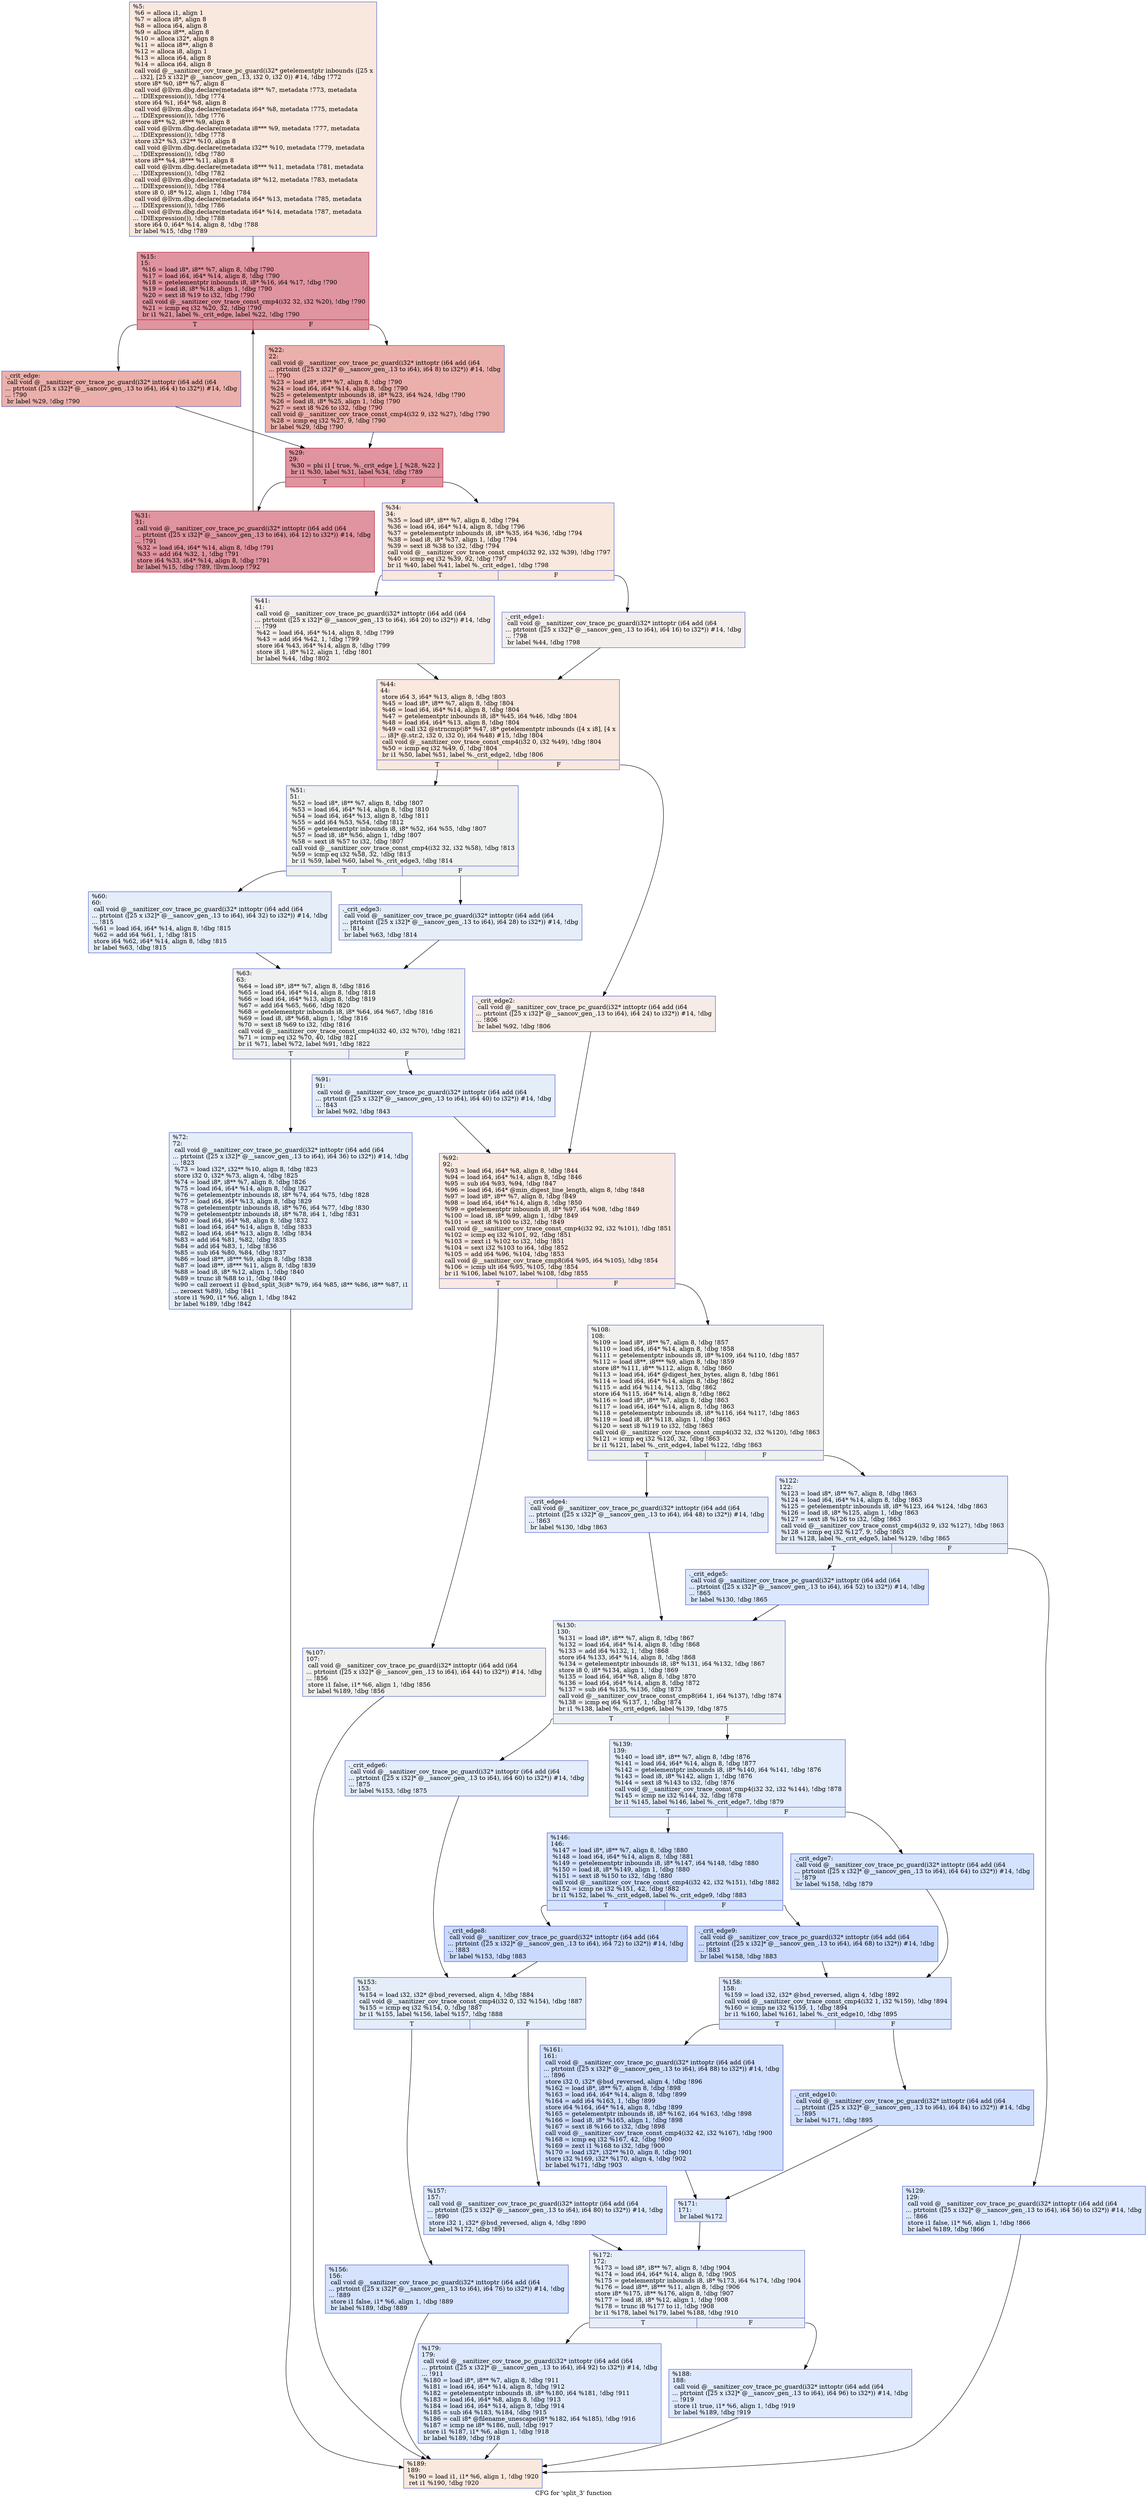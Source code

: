 digraph "CFG for 'split_3' function" {
	label="CFG for 'split_3' function";

	Node0x555555780b20 [shape=record,color="#3d50c3ff", style=filled, fillcolor="#f2cab570",label="{%5:\l  %6 = alloca i1, align 1\l  %7 = alloca i8*, align 8\l  %8 = alloca i64, align 8\l  %9 = alloca i8**, align 8\l  %10 = alloca i32*, align 8\l  %11 = alloca i8**, align 8\l  %12 = alloca i8, align 1\l  %13 = alloca i64, align 8\l  %14 = alloca i64, align 8\l  call void @__sanitizer_cov_trace_pc_guard(i32* getelementptr inbounds ([25 x\l... i32], [25 x i32]* @__sancov_gen_.13, i32 0, i32 0)) #14, !dbg !772\l  store i8* %0, i8** %7, align 8\l  call void @llvm.dbg.declare(metadata i8** %7, metadata !773, metadata\l... !DIExpression()), !dbg !774\l  store i64 %1, i64* %8, align 8\l  call void @llvm.dbg.declare(metadata i64* %8, metadata !775, metadata\l... !DIExpression()), !dbg !776\l  store i8** %2, i8*** %9, align 8\l  call void @llvm.dbg.declare(metadata i8*** %9, metadata !777, metadata\l... !DIExpression()), !dbg !778\l  store i32* %3, i32** %10, align 8\l  call void @llvm.dbg.declare(metadata i32** %10, metadata !779, metadata\l... !DIExpression()), !dbg !780\l  store i8** %4, i8*** %11, align 8\l  call void @llvm.dbg.declare(metadata i8*** %11, metadata !781, metadata\l... !DIExpression()), !dbg !782\l  call void @llvm.dbg.declare(metadata i8* %12, metadata !783, metadata\l... !DIExpression()), !dbg !784\l  store i8 0, i8* %12, align 1, !dbg !784\l  call void @llvm.dbg.declare(metadata i64* %13, metadata !785, metadata\l... !DIExpression()), !dbg !786\l  call void @llvm.dbg.declare(metadata i64* %14, metadata !787, metadata\l... !DIExpression()), !dbg !788\l  store i64 0, i64* %14, align 8, !dbg !788\l  br label %15, !dbg !789\l}"];
	Node0x555555780b20 -> Node0x555555780ee0;
	Node0x555555780ee0 [shape=record,color="#b70d28ff", style=filled, fillcolor="#b70d2870",label="{%15:\l15:                                               \l  %16 = load i8*, i8** %7, align 8, !dbg !790\l  %17 = load i64, i64* %14, align 8, !dbg !790\l  %18 = getelementptr inbounds i8, i8* %16, i64 %17, !dbg !790\l  %19 = load i8, i8* %18, align 1, !dbg !790\l  %20 = sext i8 %19 to i32, !dbg !790\l  call void @__sanitizer_cov_trace_const_cmp4(i32 32, i32 %20), !dbg !790\l  %21 = icmp eq i32 %20, 32, !dbg !790\l  br i1 %21, label %._crit_edge, label %22, !dbg !790\l|{<s0>T|<s1>F}}"];
	Node0x555555780ee0:s0 -> Node0x555555780f30;
	Node0x555555780ee0:s1 -> Node0x555555780f80;
	Node0x555555780f30 [shape=record,color="#3d50c3ff", style=filled, fillcolor="#d24b4070",label="{._crit_edge:                                      \l  call void @__sanitizer_cov_trace_pc_guard(i32* inttoptr (i64 add (i64\l... ptrtoint ([25 x i32]* @__sancov_gen_.13 to i64), i64 4) to i32*)) #14, !dbg\l... !790\l  br label %29, !dbg !790\l}"];
	Node0x555555780f30 -> Node0x555555780fd0;
	Node0x555555780f80 [shape=record,color="#3d50c3ff", style=filled, fillcolor="#d24b4070",label="{%22:\l22:                                               \l  call void @__sanitizer_cov_trace_pc_guard(i32* inttoptr (i64 add (i64\l... ptrtoint ([25 x i32]* @__sancov_gen_.13 to i64), i64 8) to i32*)) #14, !dbg\l... !790\l  %23 = load i8*, i8** %7, align 8, !dbg !790\l  %24 = load i64, i64* %14, align 8, !dbg !790\l  %25 = getelementptr inbounds i8, i8* %23, i64 %24, !dbg !790\l  %26 = load i8, i8* %25, align 1, !dbg !790\l  %27 = sext i8 %26 to i32, !dbg !790\l  call void @__sanitizer_cov_trace_const_cmp4(i32 9, i32 %27), !dbg !790\l  %28 = icmp eq i32 %27, 9, !dbg !790\l  br label %29, !dbg !790\l}"];
	Node0x555555780f80 -> Node0x555555780fd0;
	Node0x555555780fd0 [shape=record,color="#b70d28ff", style=filled, fillcolor="#b70d2870",label="{%29:\l29:                                               \l  %30 = phi i1 [ true, %._crit_edge ], [ %28, %22 ]\l  br i1 %30, label %31, label %34, !dbg !789\l|{<s0>T|<s1>F}}"];
	Node0x555555780fd0:s0 -> Node0x555555781020;
	Node0x555555780fd0:s1 -> Node0x555555781070;
	Node0x555555781020 [shape=record,color="#b70d28ff", style=filled, fillcolor="#b70d2870",label="{%31:\l31:                                               \l  call void @__sanitizer_cov_trace_pc_guard(i32* inttoptr (i64 add (i64\l... ptrtoint ([25 x i32]* @__sancov_gen_.13 to i64), i64 12) to i32*)) #14, !dbg\l... !791\l  %32 = load i64, i64* %14, align 8, !dbg !791\l  %33 = add i64 %32, 1, !dbg !791\l  store i64 %33, i64* %14, align 8, !dbg !791\l  br label %15, !dbg !789, !llvm.loop !792\l}"];
	Node0x555555781020 -> Node0x555555780ee0;
	Node0x555555781070 [shape=record,color="#3d50c3ff", style=filled, fillcolor="#f2cab570",label="{%34:\l34:                                               \l  %35 = load i8*, i8** %7, align 8, !dbg !794\l  %36 = load i64, i64* %14, align 8, !dbg !796\l  %37 = getelementptr inbounds i8, i8* %35, i64 %36, !dbg !794\l  %38 = load i8, i8* %37, align 1, !dbg !794\l  %39 = sext i8 %38 to i32, !dbg !794\l  call void @__sanitizer_cov_trace_const_cmp4(i32 92, i32 %39), !dbg !797\l  %40 = icmp eq i32 %39, 92, !dbg !797\l  br i1 %40, label %41, label %._crit_edge1, !dbg !798\l|{<s0>T|<s1>F}}"];
	Node0x555555781070:s0 -> Node0x555555781110;
	Node0x555555781070:s1 -> Node0x5555557810c0;
	Node0x5555557810c0 [shape=record,color="#3d50c3ff", style=filled, fillcolor="#e3d9d370",label="{._crit_edge1:                                     \l  call void @__sanitizer_cov_trace_pc_guard(i32* inttoptr (i64 add (i64\l... ptrtoint ([25 x i32]* @__sancov_gen_.13 to i64), i64 16) to i32*)) #14, !dbg\l... !798\l  br label %44, !dbg !798\l}"];
	Node0x5555557810c0 -> Node0x555555781160;
	Node0x555555781110 [shape=record,color="#3d50c3ff", style=filled, fillcolor="#e3d9d370",label="{%41:\l41:                                               \l  call void @__sanitizer_cov_trace_pc_guard(i32* inttoptr (i64 add (i64\l... ptrtoint ([25 x i32]* @__sancov_gen_.13 to i64), i64 20) to i32*)) #14, !dbg\l... !799\l  %42 = load i64, i64* %14, align 8, !dbg !799\l  %43 = add i64 %42, 1, !dbg !799\l  store i64 %43, i64* %14, align 8, !dbg !799\l  store i8 1, i8* %12, align 1, !dbg !801\l  br label %44, !dbg !802\l}"];
	Node0x555555781110 -> Node0x555555781160;
	Node0x555555781160 [shape=record,color="#3d50c3ff", style=filled, fillcolor="#f2cab570",label="{%44:\l44:                                               \l  store i64 3, i64* %13, align 8, !dbg !803\l  %45 = load i8*, i8** %7, align 8, !dbg !804\l  %46 = load i64, i64* %14, align 8, !dbg !804\l  %47 = getelementptr inbounds i8, i8* %45, i64 %46, !dbg !804\l  %48 = load i64, i64* %13, align 8, !dbg !804\l  %49 = call i32 @strncmp(i8* %47, i8* getelementptr inbounds ([4 x i8], [4 x\l... i8]* @.str.2, i32 0, i32 0), i64 %48) #15, !dbg !804\l  call void @__sanitizer_cov_trace_const_cmp4(i32 0, i32 %49), !dbg !804\l  %50 = icmp eq i32 %49, 0, !dbg !804\l  br i1 %50, label %51, label %._crit_edge2, !dbg !806\l|{<s0>T|<s1>F}}"];
	Node0x555555781160:s0 -> Node0x555555781200;
	Node0x555555781160:s1 -> Node0x5555557811b0;
	Node0x5555557811b0 [shape=record,color="#3d50c3ff", style=filled, fillcolor="#ead5c970",label="{._crit_edge2:                                     \l  call void @__sanitizer_cov_trace_pc_guard(i32* inttoptr (i64 add (i64\l... ptrtoint ([25 x i32]* @__sancov_gen_.13 to i64), i64 24) to i32*)) #14, !dbg\l... !806\l  br label %92, !dbg !806\l}"];
	Node0x5555557811b0 -> Node0x5555557813e0;
	Node0x555555781200 [shape=record,color="#3d50c3ff", style=filled, fillcolor="#dbdcde70",label="{%51:\l51:                                               \l  %52 = load i8*, i8** %7, align 8, !dbg !807\l  %53 = load i64, i64* %14, align 8, !dbg !810\l  %54 = load i64, i64* %13, align 8, !dbg !811\l  %55 = add i64 %53, %54, !dbg !812\l  %56 = getelementptr inbounds i8, i8* %52, i64 %55, !dbg !807\l  %57 = load i8, i8* %56, align 1, !dbg !807\l  %58 = sext i8 %57 to i32, !dbg !807\l  call void @__sanitizer_cov_trace_const_cmp4(i32 32, i32 %58), !dbg !813\l  %59 = icmp eq i32 %58, 32, !dbg !813\l  br i1 %59, label %60, label %._crit_edge3, !dbg !814\l|{<s0>T|<s1>F}}"];
	Node0x555555781200:s0 -> Node0x5555557812a0;
	Node0x555555781200:s1 -> Node0x555555781250;
	Node0x555555781250 [shape=record,color="#3d50c3ff", style=filled, fillcolor="#c5d6f270",label="{._crit_edge3:                                     \l  call void @__sanitizer_cov_trace_pc_guard(i32* inttoptr (i64 add (i64\l... ptrtoint ([25 x i32]* @__sancov_gen_.13 to i64), i64 28) to i32*)) #14, !dbg\l... !814\l  br label %63, !dbg !814\l}"];
	Node0x555555781250 -> Node0x5555557812f0;
	Node0x5555557812a0 [shape=record,color="#3d50c3ff", style=filled, fillcolor="#c5d6f270",label="{%60:\l60:                                               \l  call void @__sanitizer_cov_trace_pc_guard(i32* inttoptr (i64 add (i64\l... ptrtoint ([25 x i32]* @__sancov_gen_.13 to i64), i64 32) to i32*)) #14, !dbg\l... !815\l  %61 = load i64, i64* %14, align 8, !dbg !815\l  %62 = add i64 %61, 1, !dbg !815\l  store i64 %62, i64* %14, align 8, !dbg !815\l  br label %63, !dbg !815\l}"];
	Node0x5555557812a0 -> Node0x5555557812f0;
	Node0x5555557812f0 [shape=record,color="#3d50c3ff", style=filled, fillcolor="#dbdcde70",label="{%63:\l63:                                               \l  %64 = load i8*, i8** %7, align 8, !dbg !816\l  %65 = load i64, i64* %14, align 8, !dbg !818\l  %66 = load i64, i64* %13, align 8, !dbg !819\l  %67 = add i64 %65, %66, !dbg !820\l  %68 = getelementptr inbounds i8, i8* %64, i64 %67, !dbg !816\l  %69 = load i8, i8* %68, align 1, !dbg !816\l  %70 = sext i8 %69 to i32, !dbg !816\l  call void @__sanitizer_cov_trace_const_cmp4(i32 40, i32 %70), !dbg !821\l  %71 = icmp eq i32 %70, 40, !dbg !821\l  br i1 %71, label %72, label %91, !dbg !822\l|{<s0>T|<s1>F}}"];
	Node0x5555557812f0:s0 -> Node0x555555781340;
	Node0x5555557812f0:s1 -> Node0x555555781390;
	Node0x555555781340 [shape=record,color="#3d50c3ff", style=filled, fillcolor="#c5d6f270",label="{%72:\l72:                                               \l  call void @__sanitizer_cov_trace_pc_guard(i32* inttoptr (i64 add (i64\l... ptrtoint ([25 x i32]* @__sancov_gen_.13 to i64), i64 36) to i32*)) #14, !dbg\l... !823\l  %73 = load i32*, i32** %10, align 8, !dbg !823\l  store i32 0, i32* %73, align 4, !dbg !825\l  %74 = load i8*, i8** %7, align 8, !dbg !826\l  %75 = load i64, i64* %14, align 8, !dbg !827\l  %76 = getelementptr inbounds i8, i8* %74, i64 %75, !dbg !828\l  %77 = load i64, i64* %13, align 8, !dbg !829\l  %78 = getelementptr inbounds i8, i8* %76, i64 %77, !dbg !830\l  %79 = getelementptr inbounds i8, i8* %78, i64 1, !dbg !831\l  %80 = load i64, i64* %8, align 8, !dbg !832\l  %81 = load i64, i64* %14, align 8, !dbg !833\l  %82 = load i64, i64* %13, align 8, !dbg !834\l  %83 = add i64 %81, %82, !dbg !835\l  %84 = add i64 %83, 1, !dbg !836\l  %85 = sub i64 %80, %84, !dbg !837\l  %86 = load i8**, i8*** %9, align 8, !dbg !838\l  %87 = load i8**, i8*** %11, align 8, !dbg !839\l  %88 = load i8, i8* %12, align 1, !dbg !840\l  %89 = trunc i8 %88 to i1, !dbg !840\l  %90 = call zeroext i1 @bsd_split_3(i8* %79, i64 %85, i8** %86, i8** %87, i1\l... zeroext %89), !dbg !841\l  store i1 %90, i1* %6, align 1, !dbg !842\l  br label %189, !dbg !842\l}"];
	Node0x555555781340 -> Node0x555555781b60;
	Node0x555555781390 [shape=record,color="#3d50c3ff", style=filled, fillcolor="#c5d6f270",label="{%91:\l91:                                               \l  call void @__sanitizer_cov_trace_pc_guard(i32* inttoptr (i64 add (i64\l... ptrtoint ([25 x i32]* @__sancov_gen_.13 to i64), i64 40) to i32*)) #14, !dbg\l... !843\l  br label %92, !dbg !843\l}"];
	Node0x555555781390 -> Node0x5555557813e0;
	Node0x5555557813e0 [shape=record,color="#3d50c3ff", style=filled, fillcolor="#efcebd70",label="{%92:\l92:                                               \l  %93 = load i64, i64* %8, align 8, !dbg !844\l  %94 = load i64, i64* %14, align 8, !dbg !846\l  %95 = sub i64 %93, %94, !dbg !847\l  %96 = load i64, i64* @min_digest_line_length, align 8, !dbg !848\l  %97 = load i8*, i8** %7, align 8, !dbg !849\l  %98 = load i64, i64* %14, align 8, !dbg !850\l  %99 = getelementptr inbounds i8, i8* %97, i64 %98, !dbg !849\l  %100 = load i8, i8* %99, align 1, !dbg !849\l  %101 = sext i8 %100 to i32, !dbg !849\l  call void @__sanitizer_cov_trace_const_cmp4(i32 92, i32 %101), !dbg !851\l  %102 = icmp eq i32 %101, 92, !dbg !851\l  %103 = zext i1 %102 to i32, !dbg !851\l  %104 = sext i32 %103 to i64, !dbg !852\l  %105 = add i64 %96, %104, !dbg !853\l  call void @__sanitizer_cov_trace_cmp8(i64 %95, i64 %105), !dbg !854\l  %106 = icmp ult i64 %95, %105, !dbg !854\l  br i1 %106, label %107, label %108, !dbg !855\l|{<s0>T|<s1>F}}"];
	Node0x5555557813e0:s0 -> Node0x555555781430;
	Node0x5555557813e0:s1 -> Node0x555555781480;
	Node0x555555781430 [shape=record,color="#3d50c3ff", style=filled, fillcolor="#dedcdb70",label="{%107:\l107:                                              \l  call void @__sanitizer_cov_trace_pc_guard(i32* inttoptr (i64 add (i64\l... ptrtoint ([25 x i32]* @__sancov_gen_.13 to i64), i64 44) to i32*)) #14, !dbg\l... !856\l  store i1 false, i1* %6, align 1, !dbg !856\l  br label %189, !dbg !856\l}"];
	Node0x555555781430 -> Node0x555555781b60;
	Node0x555555781480 [shape=record,color="#3d50c3ff", style=filled, fillcolor="#dedcdb70",label="{%108:\l108:                                              \l  %109 = load i8*, i8** %7, align 8, !dbg !857\l  %110 = load i64, i64* %14, align 8, !dbg !858\l  %111 = getelementptr inbounds i8, i8* %109, i64 %110, !dbg !857\l  %112 = load i8**, i8*** %9, align 8, !dbg !859\l  store i8* %111, i8** %112, align 8, !dbg !860\l  %113 = load i64, i64* @digest_hex_bytes, align 8, !dbg !861\l  %114 = load i64, i64* %14, align 8, !dbg !862\l  %115 = add i64 %114, %113, !dbg !862\l  store i64 %115, i64* %14, align 8, !dbg !862\l  %116 = load i8*, i8** %7, align 8, !dbg !863\l  %117 = load i64, i64* %14, align 8, !dbg !863\l  %118 = getelementptr inbounds i8, i8* %116, i64 %117, !dbg !863\l  %119 = load i8, i8* %118, align 1, !dbg !863\l  %120 = sext i8 %119 to i32, !dbg !863\l  call void @__sanitizer_cov_trace_const_cmp4(i32 32, i32 %120), !dbg !863\l  %121 = icmp eq i32 %120, 32, !dbg !863\l  br i1 %121, label %._crit_edge4, label %122, !dbg !863\l|{<s0>T|<s1>F}}"];
	Node0x555555781480:s0 -> Node0x5555557814d0;
	Node0x555555781480:s1 -> Node0x555555781520;
	Node0x5555557814d0 [shape=record,color="#3d50c3ff", style=filled, fillcolor="#c7d7f070",label="{._crit_edge4:                                     \l  call void @__sanitizer_cov_trace_pc_guard(i32* inttoptr (i64 add (i64\l... ptrtoint ([25 x i32]* @__sancov_gen_.13 to i64), i64 48) to i32*)) #14, !dbg\l... !863\l  br label %130, !dbg !863\l}"];
	Node0x5555557814d0 -> Node0x555555781610;
	Node0x555555781520 [shape=record,color="#3d50c3ff", style=filled, fillcolor="#c7d7f070",label="{%122:\l122:                                              \l  %123 = load i8*, i8** %7, align 8, !dbg !863\l  %124 = load i64, i64* %14, align 8, !dbg !863\l  %125 = getelementptr inbounds i8, i8* %123, i64 %124, !dbg !863\l  %126 = load i8, i8* %125, align 1, !dbg !863\l  %127 = sext i8 %126 to i32, !dbg !863\l  call void @__sanitizer_cov_trace_const_cmp4(i32 9, i32 %127), !dbg !863\l  %128 = icmp eq i32 %127, 9, !dbg !863\l  br i1 %128, label %._crit_edge5, label %129, !dbg !865\l|{<s0>T|<s1>F}}"];
	Node0x555555781520:s0 -> Node0x555555781570;
	Node0x555555781520:s1 -> Node0x5555557815c0;
	Node0x555555781570 [shape=record,color="#3d50c3ff", style=filled, fillcolor="#aec9fc70",label="{._crit_edge5:                                     \l  call void @__sanitizer_cov_trace_pc_guard(i32* inttoptr (i64 add (i64\l... ptrtoint ([25 x i32]* @__sancov_gen_.13 to i64), i64 52) to i32*)) #14, !dbg\l... !865\l  br label %130, !dbg !865\l}"];
	Node0x555555781570 -> Node0x555555781610;
	Node0x5555557815c0 [shape=record,color="#3d50c3ff", style=filled, fillcolor="#aec9fc70",label="{%129:\l129:                                              \l  call void @__sanitizer_cov_trace_pc_guard(i32* inttoptr (i64 add (i64\l... ptrtoint ([25 x i32]* @__sancov_gen_.13 to i64), i64 56) to i32*)) #14, !dbg\l... !866\l  store i1 false, i1* %6, align 1, !dbg !866\l  br label %189, !dbg !866\l}"];
	Node0x5555557815c0 -> Node0x555555781b60;
	Node0x555555781610 [shape=record,color="#3d50c3ff", style=filled, fillcolor="#d6dce470",label="{%130:\l130:                                              \l  %131 = load i8*, i8** %7, align 8, !dbg !867\l  %132 = load i64, i64* %14, align 8, !dbg !868\l  %133 = add i64 %132, 1, !dbg !868\l  store i64 %133, i64* %14, align 8, !dbg !868\l  %134 = getelementptr inbounds i8, i8* %131, i64 %132, !dbg !867\l  store i8 0, i8* %134, align 1, !dbg !869\l  %135 = load i64, i64* %8, align 8, !dbg !870\l  %136 = load i64, i64* %14, align 8, !dbg !872\l  %137 = sub i64 %135, %136, !dbg !873\l  call void @__sanitizer_cov_trace_const_cmp8(i64 1, i64 %137), !dbg !874\l  %138 = icmp eq i64 %137, 1, !dbg !874\l  br i1 %138, label %._crit_edge6, label %139, !dbg !875\l|{<s0>T|<s1>F}}"];
	Node0x555555781610:s0 -> Node0x555555781660;
	Node0x555555781610:s1 -> Node0x5555557816b0;
	Node0x555555781660 [shape=record,color="#3d50c3ff", style=filled, fillcolor="#bfd3f670",label="{._crit_edge6:                                     \l  call void @__sanitizer_cov_trace_pc_guard(i32* inttoptr (i64 add (i64\l... ptrtoint ([25 x i32]* @__sancov_gen_.13 to i64), i64 60) to i32*)) #14, !dbg\l... !875\l  br label %153, !dbg !875\l}"];
	Node0x555555781660 -> Node0x555555781840;
	Node0x5555557816b0 [shape=record,color="#3d50c3ff", style=filled, fillcolor="#bfd3f670",label="{%139:\l139:                                              \l  %140 = load i8*, i8** %7, align 8, !dbg !876\l  %141 = load i64, i64* %14, align 8, !dbg !877\l  %142 = getelementptr inbounds i8, i8* %140, i64 %141, !dbg !876\l  %143 = load i8, i8* %142, align 1, !dbg !876\l  %144 = sext i8 %143 to i32, !dbg !876\l  call void @__sanitizer_cov_trace_const_cmp4(i32 32, i32 %144), !dbg !878\l  %145 = icmp ne i32 %144, 32, !dbg !878\l  br i1 %145, label %146, label %._crit_edge7, !dbg !879\l|{<s0>T|<s1>F}}"];
	Node0x5555557816b0:s0 -> Node0x555555781750;
	Node0x5555557816b0:s1 -> Node0x555555781700;
	Node0x555555781700 [shape=record,color="#3d50c3ff", style=filled, fillcolor="#a1c0ff70",label="{._crit_edge7:                                     \l  call void @__sanitizer_cov_trace_pc_guard(i32* inttoptr (i64 add (i64\l... ptrtoint ([25 x i32]* @__sancov_gen_.13 to i64), i64 64) to i32*)) #14, !dbg\l... !879\l  br label %158, !dbg !879\l}"];
	Node0x555555781700 -> Node0x555555781930;
	Node0x555555781750 [shape=record,color="#3d50c3ff", style=filled, fillcolor="#a1c0ff70",label="{%146:\l146:                                              \l  %147 = load i8*, i8** %7, align 8, !dbg !880\l  %148 = load i64, i64* %14, align 8, !dbg !881\l  %149 = getelementptr inbounds i8, i8* %147, i64 %148, !dbg !880\l  %150 = load i8, i8* %149, align 1, !dbg !880\l  %151 = sext i8 %150 to i32, !dbg !880\l  call void @__sanitizer_cov_trace_const_cmp4(i32 42, i32 %151), !dbg !882\l  %152 = icmp ne i32 %151, 42, !dbg !882\l  br i1 %152, label %._crit_edge8, label %._crit_edge9, !dbg !883\l|{<s0>T|<s1>F}}"];
	Node0x555555781750:s0 -> Node0x5555557817f0;
	Node0x555555781750:s1 -> Node0x5555557817a0;
	Node0x5555557817a0 [shape=record,color="#3d50c3ff", style=filled, fillcolor="#88abfd70",label="{._crit_edge9:                                     \l  call void @__sanitizer_cov_trace_pc_guard(i32* inttoptr (i64 add (i64\l... ptrtoint ([25 x i32]* @__sancov_gen_.13 to i64), i64 68) to i32*)) #14, !dbg\l... !883\l  br label %158, !dbg !883\l}"];
	Node0x5555557817a0 -> Node0x555555781930;
	Node0x5555557817f0 [shape=record,color="#3d50c3ff", style=filled, fillcolor="#88abfd70",label="{._crit_edge8:                                     \l  call void @__sanitizer_cov_trace_pc_guard(i32* inttoptr (i64 add (i64\l... ptrtoint ([25 x i32]* @__sancov_gen_.13 to i64), i64 72) to i32*)) #14, !dbg\l... !883\l  br label %153, !dbg !883\l}"];
	Node0x5555557817f0 -> Node0x555555781840;
	Node0x555555781840 [shape=record,color="#3d50c3ff", style=filled, fillcolor="#c5d6f270",label="{%153:\l153:                                              \l  %154 = load i32, i32* @bsd_reversed, align 4, !dbg !884\l  call void @__sanitizer_cov_trace_const_cmp4(i32 0, i32 %154), !dbg !887\l  %155 = icmp eq i32 %154, 0, !dbg !887\l  br i1 %155, label %156, label %157, !dbg !888\l|{<s0>T|<s1>F}}"];
	Node0x555555781840:s0 -> Node0x555555781890;
	Node0x555555781840:s1 -> Node0x5555557818e0;
	Node0x555555781890 [shape=record,color="#3d50c3ff", style=filled, fillcolor="#a1c0ff70",label="{%156:\l156:                                              \l  call void @__sanitizer_cov_trace_pc_guard(i32* inttoptr (i64 add (i64\l... ptrtoint ([25 x i32]* @__sancov_gen_.13 to i64), i64 76) to i32*)) #14, !dbg\l... !889\l  store i1 false, i1* %6, align 1, !dbg !889\l  br label %189, !dbg !889\l}"];
	Node0x555555781890 -> Node0x555555781b60;
	Node0x5555557818e0 [shape=record,color="#3d50c3ff", style=filled, fillcolor="#b5cdfa70",label="{%157:\l157:                                              \l  call void @__sanitizer_cov_trace_pc_guard(i32* inttoptr (i64 add (i64\l... ptrtoint ([25 x i32]* @__sancov_gen_.13 to i64), i64 80) to i32*)) #14, !dbg\l... !890\l  store i32 1, i32* @bsd_reversed, align 4, !dbg !890\l  br label %172, !dbg !891\l}"];
	Node0x5555557818e0 -> Node0x555555781a70;
	Node0x555555781930 [shape=record,color="#3d50c3ff", style=filled, fillcolor="#b2ccfb70",label="{%158:\l158:                                              \l  %159 = load i32, i32* @bsd_reversed, align 4, !dbg !892\l  call void @__sanitizer_cov_trace_const_cmp4(i32 1, i32 %159), !dbg !894\l  %160 = icmp ne i32 %159, 1, !dbg !894\l  br i1 %160, label %161, label %._crit_edge10, !dbg !895\l|{<s0>T|<s1>F}}"];
	Node0x555555781930:s0 -> Node0x5555557819d0;
	Node0x555555781930:s1 -> Node0x555555781980;
	Node0x555555781980 [shape=record,color="#3d50c3ff", style=filled, fillcolor="#96b7ff70",label="{._crit_edge10:                                    \l  call void @__sanitizer_cov_trace_pc_guard(i32* inttoptr (i64 add (i64\l... ptrtoint ([25 x i32]* @__sancov_gen_.13 to i64), i64 84) to i32*)) #14, !dbg\l... !895\l  br label %171, !dbg !895\l}"];
	Node0x555555781980 -> Node0x555555781a20;
	Node0x5555557819d0 [shape=record,color="#3d50c3ff", style=filled, fillcolor="#96b7ff70",label="{%161:\l161:                                              \l  call void @__sanitizer_cov_trace_pc_guard(i32* inttoptr (i64 add (i64\l... ptrtoint ([25 x i32]* @__sancov_gen_.13 to i64), i64 88) to i32*)) #14, !dbg\l... !896\l  store i32 0, i32* @bsd_reversed, align 4, !dbg !896\l  %162 = load i8*, i8** %7, align 8, !dbg !898\l  %163 = load i64, i64* %14, align 8, !dbg !899\l  %164 = add i64 %163, 1, !dbg !899\l  store i64 %164, i64* %14, align 8, !dbg !899\l  %165 = getelementptr inbounds i8, i8* %162, i64 %163, !dbg !898\l  %166 = load i8, i8* %165, align 1, !dbg !898\l  %167 = sext i8 %166 to i32, !dbg !898\l  call void @__sanitizer_cov_trace_const_cmp4(i32 42, i32 %167), !dbg !900\l  %168 = icmp eq i32 %167, 42, !dbg !900\l  %169 = zext i1 %168 to i32, !dbg !900\l  %170 = load i32*, i32** %10, align 8, !dbg !901\l  store i32 %169, i32* %170, align 4, !dbg !902\l  br label %171, !dbg !903\l}"];
	Node0x5555557819d0 -> Node0x555555781a20;
	Node0x555555781a20 [shape=record,color="#3d50c3ff", style=filled, fillcolor="#b2ccfb70",label="{%171:\l171:                                              \l  br label %172\l}"];
	Node0x555555781a20 -> Node0x555555781a70;
	Node0x555555781a70 [shape=record,color="#3d50c3ff", style=filled, fillcolor="#cbd8ee70",label="{%172:\l172:                                              \l  %173 = load i8*, i8** %7, align 8, !dbg !904\l  %174 = load i64, i64* %14, align 8, !dbg !905\l  %175 = getelementptr inbounds i8, i8* %173, i64 %174, !dbg !904\l  %176 = load i8**, i8*** %11, align 8, !dbg !906\l  store i8* %175, i8** %176, align 8, !dbg !907\l  %177 = load i8, i8* %12, align 1, !dbg !908\l  %178 = trunc i8 %177 to i1, !dbg !908\l  br i1 %178, label %179, label %188, !dbg !910\l|{<s0>T|<s1>F}}"];
	Node0x555555781a70:s0 -> Node0x555555781ac0;
	Node0x555555781a70:s1 -> Node0x555555781b10;
	Node0x555555781ac0 [shape=record,color="#3d50c3ff", style=filled, fillcolor="#b5cdfa70",label="{%179:\l179:                                              \l  call void @__sanitizer_cov_trace_pc_guard(i32* inttoptr (i64 add (i64\l... ptrtoint ([25 x i32]* @__sancov_gen_.13 to i64), i64 92) to i32*)) #14, !dbg\l... !911\l  %180 = load i8*, i8** %7, align 8, !dbg !911\l  %181 = load i64, i64* %14, align 8, !dbg !912\l  %182 = getelementptr inbounds i8, i8* %180, i64 %181, !dbg !911\l  %183 = load i64, i64* %8, align 8, !dbg !913\l  %184 = load i64, i64* %14, align 8, !dbg !914\l  %185 = sub i64 %183, %184, !dbg !915\l  %186 = call i8* @filename_unescape(i8* %182, i64 %185), !dbg !916\l  %187 = icmp ne i8* %186, null, !dbg !917\l  store i1 %187, i1* %6, align 1, !dbg !918\l  br label %189, !dbg !918\l}"];
	Node0x555555781ac0 -> Node0x555555781b60;
	Node0x555555781b10 [shape=record,color="#3d50c3ff", style=filled, fillcolor="#b5cdfa70",label="{%188:\l188:                                              \l  call void @__sanitizer_cov_trace_pc_guard(i32* inttoptr (i64 add (i64\l... ptrtoint ([25 x i32]* @__sancov_gen_.13 to i64), i64 96) to i32*)) #14, !dbg\l... !919\l  store i1 true, i1* %6, align 1, !dbg !919\l  br label %189, !dbg !919\l}"];
	Node0x555555781b10 -> Node0x555555781b60;
	Node0x555555781b60 [shape=record,color="#3d50c3ff", style=filled, fillcolor="#f2cab570",label="{%189:\l189:                                              \l  %190 = load i1, i1* %6, align 1, !dbg !920\l  ret i1 %190, !dbg !920\l}"];
}

